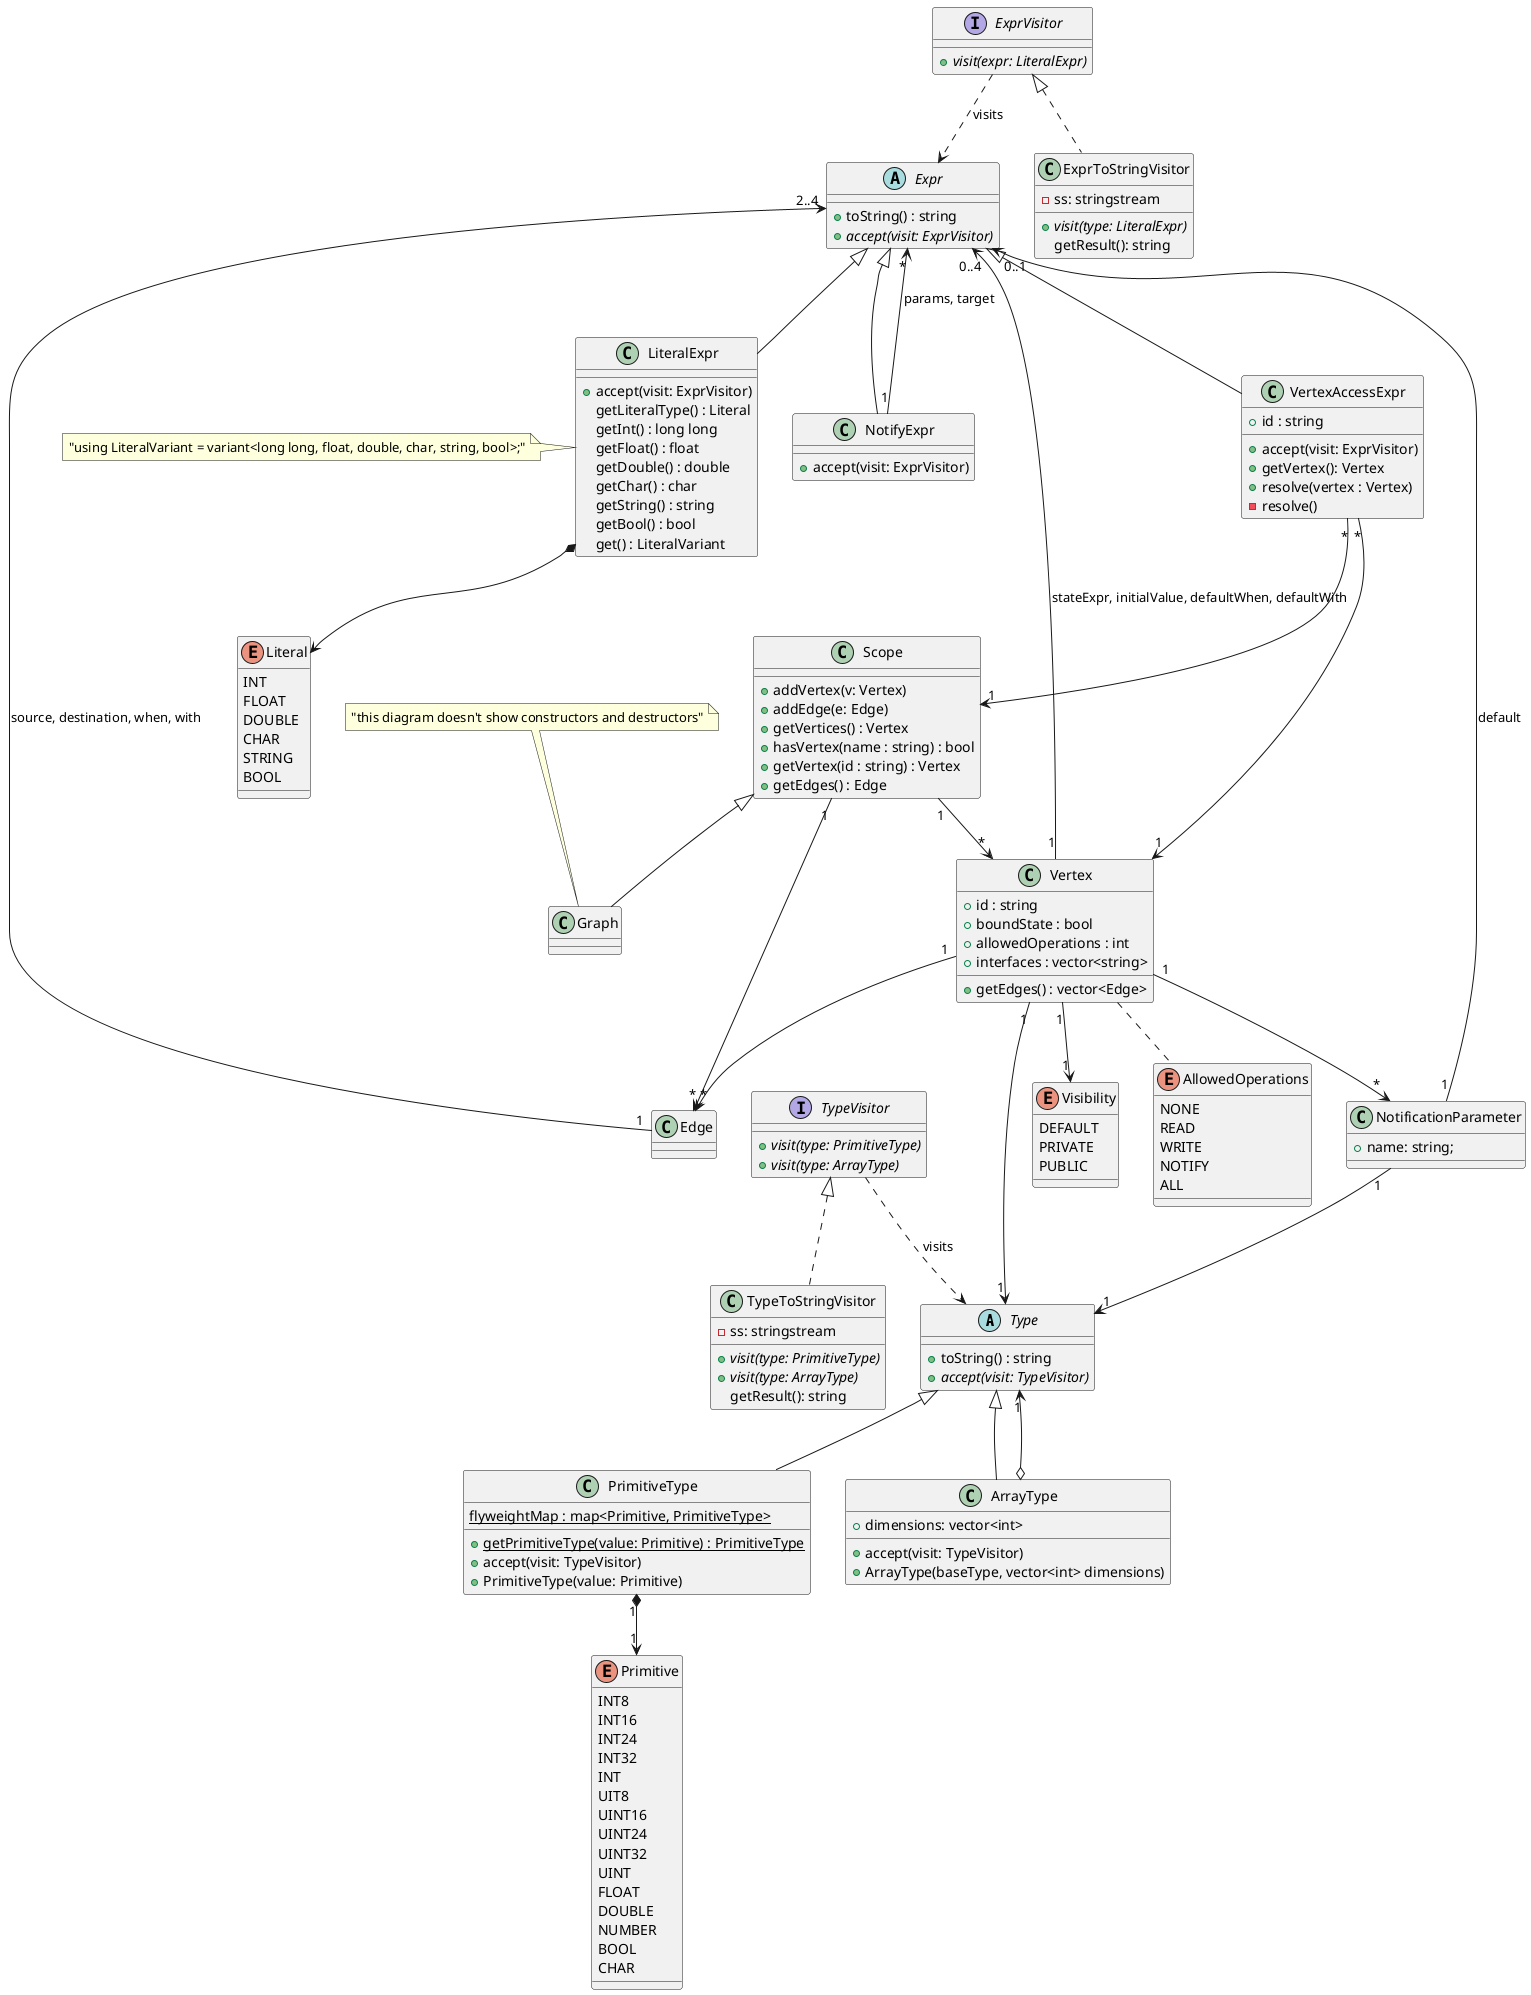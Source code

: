 @startuml "class"

abstract class Type {
  + toString() : string
  {abstract} + accept(visit: TypeVisitor)
}

class PrimitiveType extends Type {
  {static} flyweightMap : map<Primitive, PrimitiveType>
  {static} + getPrimitiveType(value: Primitive) : PrimitiveType
  + accept(visit: TypeVisitor)
  + PrimitiveType(value: Primitive)
}

PrimitiveType "1" *--> "1" Primitive

enum Primitive {
  INT8
  INT16
  INT24
  INT32
  INT
  UIT8
  UINT16
  UINT24
  UINT32
  UINT
  FLOAT
  DOUBLE
  NUMBER
  BOOL
  CHAR
}

class ArrayType extends Type {
  + dimensions: vector<int>
  + accept(visit: TypeVisitor)
  + ArrayType(baseType, vector<int> dimensions)
}

ArrayType o--> "1" Type

interface TypeVisitor {
  {abstract} + visit(type: PrimitiveType)
  {abstract} + visit(type: ArrayType)
}

TypeVisitor ..> Type : visits

class TypeToStringVisitor implements TypeVisitor {
  - ss: stringstream
  {abstract} + visit(type: PrimitiveType)
  {abstract} + visit(type: ArrayType)
  getResult(): string
}


abstract class Expr {
  +toString() : string
  {abstract} + accept(visit: ExprVisitor)
}

enum Literal {
  INT
  FLOAT
  DOUBLE
  CHAR
  STRING
  BOOL
}


class LiteralExpr extends Expr {
  + accept(visit: ExprVisitor)
  getLiteralType() : Literal
  getInt() : long long
  getFloat() : float
  getDouble() : double
  getChar() : char
  getString() : string
  getBool() : bool
  get() : LiteralVariant
}

LiteralExpr *--> Literal

note left of LiteralExpr : "using LiteralVariant = variant<long long, float, double, char, string, bool>;"

class VertexAccessExpr extends Expr {
  + id : string
  + accept(visit: ExprVisitor)
  + getVertex(): Vertex
  + resolve(vertex : Vertex)
  - resolve()
}

VertexAccessExpr "*" --> "1" Scope
VertexAccessExpr "*" --> "1" Vertex

class NotifyExpr extends Expr {
  + accept(visit: ExprVisitor)
}

NotifyExpr "1" --> "*" Expr : params, target



interface ExprVisitor {
  {abstract} + visit(expr: LiteralExpr)
}

ExprVisitor ..> Expr : visits

class ExprToStringVisitor implements ExprVisitor {
  - ss: stringstream
  {abstract} + visit(type: LiteralExpr)
  getResult(): string
}

enum Visibility
{
  DEFAULT
  PRIVATE
  PUBLIC
}

class Graph extends Scope

class Scope {
  + addVertex(v: Vertex)
  + addEdge(e: Edge)
  + getVertices() : Vertex
  + hasVertex(name : string) : bool
  + getVertex(id : string) : Vertex
  + getEdges() : Edge
}

Scope "1" -->  "*" Vertex
Scope "1" -->  "*" Edge

enum AllowedOperations
{
  NONE
  READ
  WRITE
  NOTIFY
  ALL
}

class Vertex {
  + id : string
  + boundState : bool
  + allowedOperations : int
  + interfaces : vector<string>
  + getEdges() : vector<Edge>
}

Vertex "1" --> "1" Visibility
Vertex "1" --> "1" Type
Vertex "1" --> "*" NotificationParameter
Vertex "1" --> "0..4" Expr : stateExpr, initialValue, defaultWhen, defaultWith
Vertex "1" --> "*" Edge
Vertex .. AllowedOperations

class Edge
Edge "1" --> "2..4" Expr: source, destination, when, with

class NotificationParameter
{
  + name: string;
}

NotificationParameter "1" --> "1" Type
NotificationParameter "1" --> "0..1" Expr : default

note top of Graph : "this diagram doesn't show constructors and destructors"

@enduml